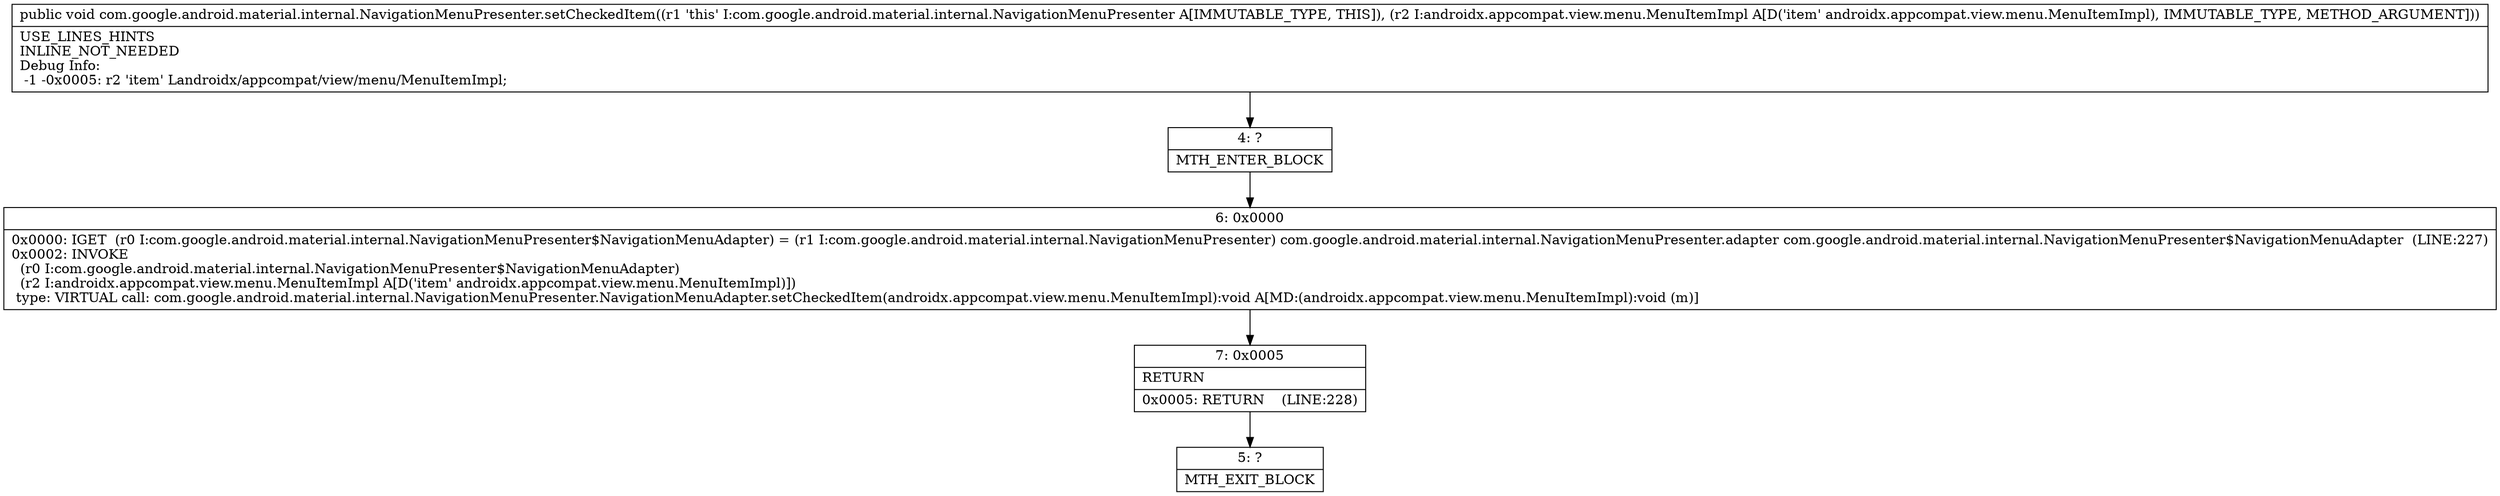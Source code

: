 digraph "CFG forcom.google.android.material.internal.NavigationMenuPresenter.setCheckedItem(Landroidx\/appcompat\/view\/menu\/MenuItemImpl;)V" {
Node_4 [shape=record,label="{4\:\ ?|MTH_ENTER_BLOCK\l}"];
Node_6 [shape=record,label="{6\:\ 0x0000|0x0000: IGET  (r0 I:com.google.android.material.internal.NavigationMenuPresenter$NavigationMenuAdapter) = (r1 I:com.google.android.material.internal.NavigationMenuPresenter) com.google.android.material.internal.NavigationMenuPresenter.adapter com.google.android.material.internal.NavigationMenuPresenter$NavigationMenuAdapter  (LINE:227)\l0x0002: INVOKE  \l  (r0 I:com.google.android.material.internal.NavigationMenuPresenter$NavigationMenuAdapter)\l  (r2 I:androidx.appcompat.view.menu.MenuItemImpl A[D('item' androidx.appcompat.view.menu.MenuItemImpl)])\l type: VIRTUAL call: com.google.android.material.internal.NavigationMenuPresenter.NavigationMenuAdapter.setCheckedItem(androidx.appcompat.view.menu.MenuItemImpl):void A[MD:(androidx.appcompat.view.menu.MenuItemImpl):void (m)]\l}"];
Node_7 [shape=record,label="{7\:\ 0x0005|RETURN\l|0x0005: RETURN    (LINE:228)\l}"];
Node_5 [shape=record,label="{5\:\ ?|MTH_EXIT_BLOCK\l}"];
MethodNode[shape=record,label="{public void com.google.android.material.internal.NavigationMenuPresenter.setCheckedItem((r1 'this' I:com.google.android.material.internal.NavigationMenuPresenter A[IMMUTABLE_TYPE, THIS]), (r2 I:androidx.appcompat.view.menu.MenuItemImpl A[D('item' androidx.appcompat.view.menu.MenuItemImpl), IMMUTABLE_TYPE, METHOD_ARGUMENT]))  | USE_LINES_HINTS\lINLINE_NOT_NEEDED\lDebug Info:\l  \-1 \-0x0005: r2 'item' Landroidx\/appcompat\/view\/menu\/MenuItemImpl;\l}"];
MethodNode -> Node_4;Node_4 -> Node_6;
Node_6 -> Node_7;
Node_7 -> Node_5;
}

